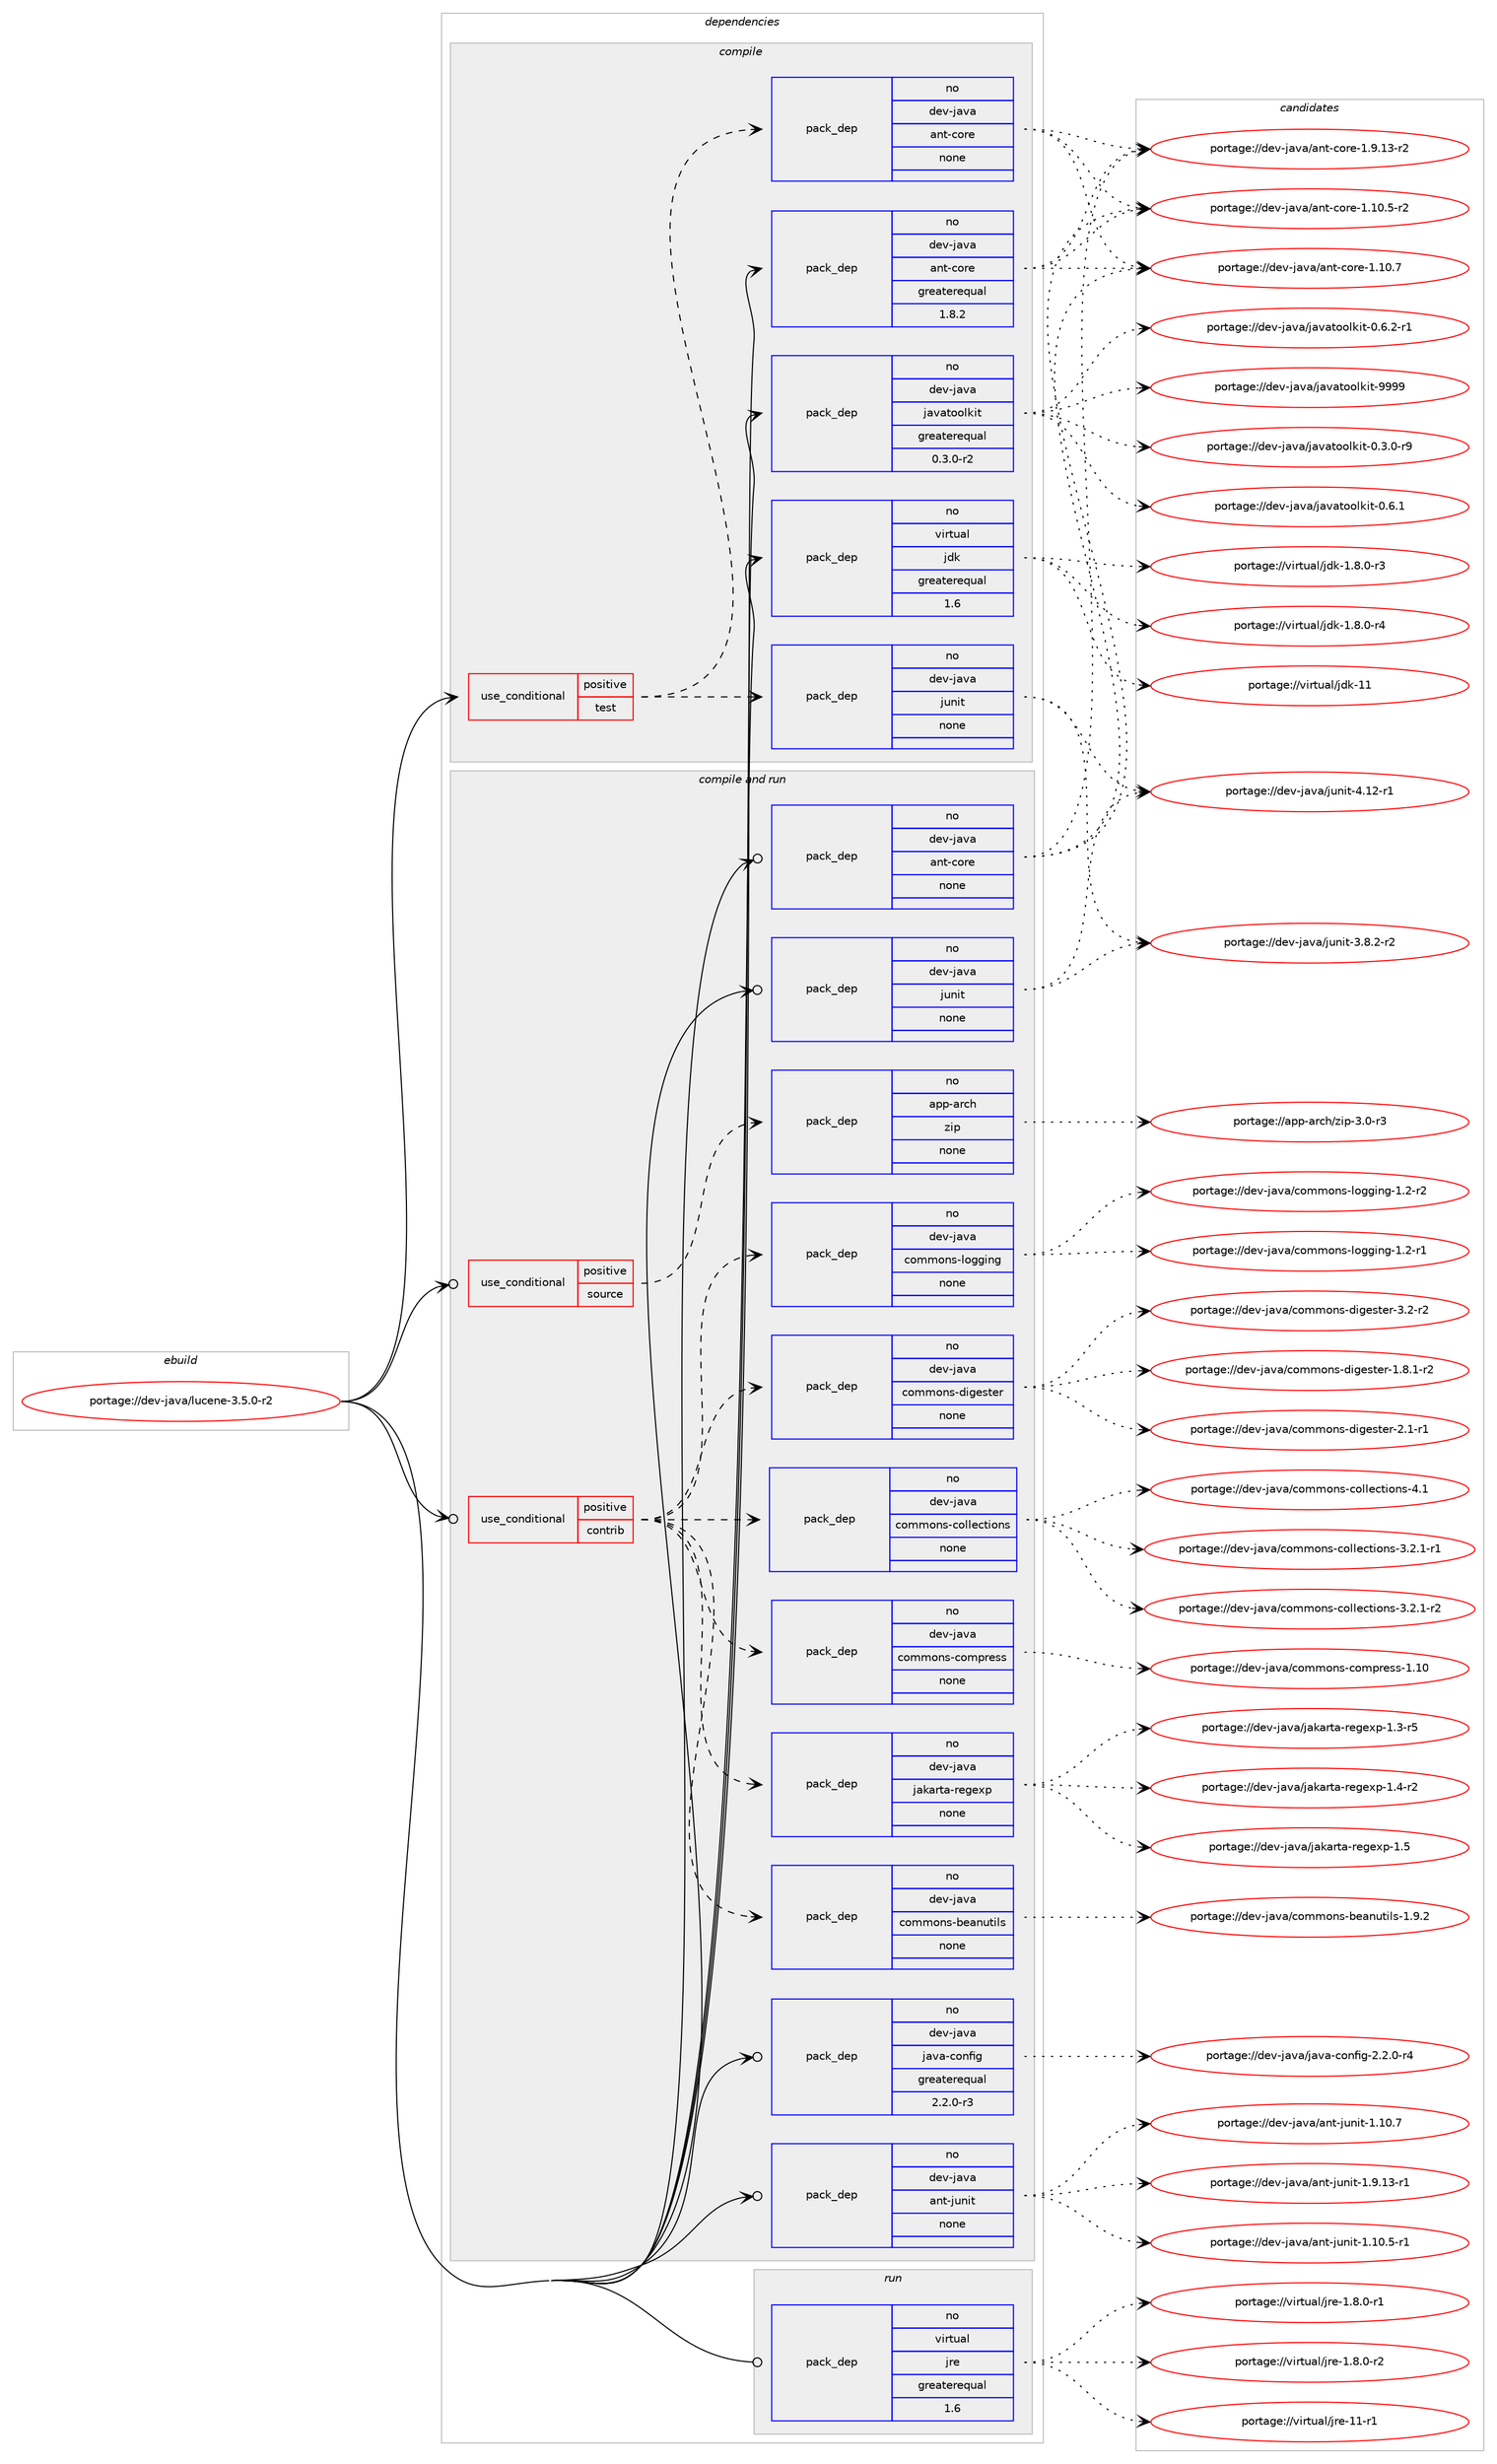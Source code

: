 digraph prolog {

# *************
# Graph options
# *************

newrank=true;
concentrate=true;
compound=true;
graph [rankdir=LR,fontname=Helvetica,fontsize=10,ranksep=1.5];#, ranksep=2.5, nodesep=0.2];
edge  [arrowhead=vee];
node  [fontname=Helvetica,fontsize=10];

# **********
# The ebuild
# **********

subgraph cluster_leftcol {
color=gray;
rank=same;
label=<<i>ebuild</i>>;
id [label="portage://dev-java/lucene-3.5.0-r2", color=red, width=4, href="../dev-java/lucene-3.5.0-r2.svg"];
}

# ****************
# The dependencies
# ****************

subgraph cluster_midcol {
color=gray;
label=<<i>dependencies</i>>;
subgraph cluster_compile {
fillcolor="#eeeeee";
style=filled;
label=<<i>compile</i>>;
subgraph cond18626 {
dependency90246 [label=<<TABLE BORDER="0" CELLBORDER="1" CELLSPACING="0" CELLPADDING="4"><TR><TD ROWSPAN="3" CELLPADDING="10">use_conditional</TD></TR><TR><TD>positive</TD></TR><TR><TD>test</TD></TR></TABLE>>, shape=none, color=red];
subgraph pack68898 {
dependency90247 [label=<<TABLE BORDER="0" CELLBORDER="1" CELLSPACING="0" CELLPADDING="4" WIDTH="220"><TR><TD ROWSPAN="6" CELLPADDING="30">pack_dep</TD></TR><TR><TD WIDTH="110">no</TD></TR><TR><TD>dev-java</TD></TR><TR><TD>junit</TD></TR><TR><TD>none</TD></TR><TR><TD></TD></TR></TABLE>>, shape=none, color=blue];
}
dependency90246:e -> dependency90247:w [weight=20,style="dashed",arrowhead="vee"];
subgraph pack68899 {
dependency90248 [label=<<TABLE BORDER="0" CELLBORDER="1" CELLSPACING="0" CELLPADDING="4" WIDTH="220"><TR><TD ROWSPAN="6" CELLPADDING="30">pack_dep</TD></TR><TR><TD WIDTH="110">no</TD></TR><TR><TD>dev-java</TD></TR><TR><TD>ant-core</TD></TR><TR><TD>none</TD></TR><TR><TD></TD></TR></TABLE>>, shape=none, color=blue];
}
dependency90246:e -> dependency90248:w [weight=20,style="dashed",arrowhead="vee"];
}
id:e -> dependency90246:w [weight=20,style="solid",arrowhead="vee"];
subgraph pack68900 {
dependency90249 [label=<<TABLE BORDER="0" CELLBORDER="1" CELLSPACING="0" CELLPADDING="4" WIDTH="220"><TR><TD ROWSPAN="6" CELLPADDING="30">pack_dep</TD></TR><TR><TD WIDTH="110">no</TD></TR><TR><TD>dev-java</TD></TR><TR><TD>ant-core</TD></TR><TR><TD>greaterequal</TD></TR><TR><TD>1.8.2</TD></TR></TABLE>>, shape=none, color=blue];
}
id:e -> dependency90249:w [weight=20,style="solid",arrowhead="vee"];
subgraph pack68901 {
dependency90250 [label=<<TABLE BORDER="0" CELLBORDER="1" CELLSPACING="0" CELLPADDING="4" WIDTH="220"><TR><TD ROWSPAN="6" CELLPADDING="30">pack_dep</TD></TR><TR><TD WIDTH="110">no</TD></TR><TR><TD>dev-java</TD></TR><TR><TD>javatoolkit</TD></TR><TR><TD>greaterequal</TD></TR><TR><TD>0.3.0-r2</TD></TR></TABLE>>, shape=none, color=blue];
}
id:e -> dependency90250:w [weight=20,style="solid",arrowhead="vee"];
subgraph pack68902 {
dependency90251 [label=<<TABLE BORDER="0" CELLBORDER="1" CELLSPACING="0" CELLPADDING="4" WIDTH="220"><TR><TD ROWSPAN="6" CELLPADDING="30">pack_dep</TD></TR><TR><TD WIDTH="110">no</TD></TR><TR><TD>virtual</TD></TR><TR><TD>jdk</TD></TR><TR><TD>greaterequal</TD></TR><TR><TD>1.6</TD></TR></TABLE>>, shape=none, color=blue];
}
id:e -> dependency90251:w [weight=20,style="solid",arrowhead="vee"];
}
subgraph cluster_compileandrun {
fillcolor="#eeeeee";
style=filled;
label=<<i>compile and run</i>>;
subgraph cond18627 {
dependency90252 [label=<<TABLE BORDER="0" CELLBORDER="1" CELLSPACING="0" CELLPADDING="4"><TR><TD ROWSPAN="3" CELLPADDING="10">use_conditional</TD></TR><TR><TD>positive</TD></TR><TR><TD>contrib</TD></TR></TABLE>>, shape=none, color=red];
subgraph pack68903 {
dependency90253 [label=<<TABLE BORDER="0" CELLBORDER="1" CELLSPACING="0" CELLPADDING="4" WIDTH="220"><TR><TD ROWSPAN="6" CELLPADDING="30">pack_dep</TD></TR><TR><TD WIDTH="110">no</TD></TR><TR><TD>dev-java</TD></TR><TR><TD>jakarta-regexp</TD></TR><TR><TD>none</TD></TR><TR><TD></TD></TR></TABLE>>, shape=none, color=blue];
}
dependency90252:e -> dependency90253:w [weight=20,style="dashed",arrowhead="vee"];
subgraph pack68904 {
dependency90254 [label=<<TABLE BORDER="0" CELLBORDER="1" CELLSPACING="0" CELLPADDING="4" WIDTH="220"><TR><TD ROWSPAN="6" CELLPADDING="30">pack_dep</TD></TR><TR><TD WIDTH="110">no</TD></TR><TR><TD>dev-java</TD></TR><TR><TD>commons-compress</TD></TR><TR><TD>none</TD></TR><TR><TD></TD></TR></TABLE>>, shape=none, color=blue];
}
dependency90252:e -> dependency90254:w [weight=20,style="dashed",arrowhead="vee"];
subgraph pack68905 {
dependency90255 [label=<<TABLE BORDER="0" CELLBORDER="1" CELLSPACING="0" CELLPADDING="4" WIDTH="220"><TR><TD ROWSPAN="6" CELLPADDING="30">pack_dep</TD></TR><TR><TD WIDTH="110">no</TD></TR><TR><TD>dev-java</TD></TR><TR><TD>commons-collections</TD></TR><TR><TD>none</TD></TR><TR><TD></TD></TR></TABLE>>, shape=none, color=blue];
}
dependency90252:e -> dependency90255:w [weight=20,style="dashed",arrowhead="vee"];
subgraph pack68906 {
dependency90256 [label=<<TABLE BORDER="0" CELLBORDER="1" CELLSPACING="0" CELLPADDING="4" WIDTH="220"><TR><TD ROWSPAN="6" CELLPADDING="30">pack_dep</TD></TR><TR><TD WIDTH="110">no</TD></TR><TR><TD>dev-java</TD></TR><TR><TD>commons-digester</TD></TR><TR><TD>none</TD></TR><TR><TD></TD></TR></TABLE>>, shape=none, color=blue];
}
dependency90252:e -> dependency90256:w [weight=20,style="dashed",arrowhead="vee"];
subgraph pack68907 {
dependency90257 [label=<<TABLE BORDER="0" CELLBORDER="1" CELLSPACING="0" CELLPADDING="4" WIDTH="220"><TR><TD ROWSPAN="6" CELLPADDING="30">pack_dep</TD></TR><TR><TD WIDTH="110">no</TD></TR><TR><TD>dev-java</TD></TR><TR><TD>commons-logging</TD></TR><TR><TD>none</TD></TR><TR><TD></TD></TR></TABLE>>, shape=none, color=blue];
}
dependency90252:e -> dependency90257:w [weight=20,style="dashed",arrowhead="vee"];
subgraph pack68908 {
dependency90258 [label=<<TABLE BORDER="0" CELLBORDER="1" CELLSPACING="0" CELLPADDING="4" WIDTH="220"><TR><TD ROWSPAN="6" CELLPADDING="30">pack_dep</TD></TR><TR><TD WIDTH="110">no</TD></TR><TR><TD>dev-java</TD></TR><TR><TD>commons-beanutils</TD></TR><TR><TD>none</TD></TR><TR><TD></TD></TR></TABLE>>, shape=none, color=blue];
}
dependency90252:e -> dependency90258:w [weight=20,style="dashed",arrowhead="vee"];
}
id:e -> dependency90252:w [weight=20,style="solid",arrowhead="odotvee"];
subgraph cond18628 {
dependency90259 [label=<<TABLE BORDER="0" CELLBORDER="1" CELLSPACING="0" CELLPADDING="4"><TR><TD ROWSPAN="3" CELLPADDING="10">use_conditional</TD></TR><TR><TD>positive</TD></TR><TR><TD>source</TD></TR></TABLE>>, shape=none, color=red];
subgraph pack68909 {
dependency90260 [label=<<TABLE BORDER="0" CELLBORDER="1" CELLSPACING="0" CELLPADDING="4" WIDTH="220"><TR><TD ROWSPAN="6" CELLPADDING="30">pack_dep</TD></TR><TR><TD WIDTH="110">no</TD></TR><TR><TD>app-arch</TD></TR><TR><TD>zip</TD></TR><TR><TD>none</TD></TR><TR><TD></TD></TR></TABLE>>, shape=none, color=blue];
}
dependency90259:e -> dependency90260:w [weight=20,style="dashed",arrowhead="vee"];
}
id:e -> dependency90259:w [weight=20,style="solid",arrowhead="odotvee"];
subgraph pack68910 {
dependency90261 [label=<<TABLE BORDER="0" CELLBORDER="1" CELLSPACING="0" CELLPADDING="4" WIDTH="220"><TR><TD ROWSPAN="6" CELLPADDING="30">pack_dep</TD></TR><TR><TD WIDTH="110">no</TD></TR><TR><TD>dev-java</TD></TR><TR><TD>ant-core</TD></TR><TR><TD>none</TD></TR><TR><TD></TD></TR></TABLE>>, shape=none, color=blue];
}
id:e -> dependency90261:w [weight=20,style="solid",arrowhead="odotvee"];
subgraph pack68911 {
dependency90262 [label=<<TABLE BORDER="0" CELLBORDER="1" CELLSPACING="0" CELLPADDING="4" WIDTH="220"><TR><TD ROWSPAN="6" CELLPADDING="30">pack_dep</TD></TR><TR><TD WIDTH="110">no</TD></TR><TR><TD>dev-java</TD></TR><TR><TD>ant-junit</TD></TR><TR><TD>none</TD></TR><TR><TD></TD></TR></TABLE>>, shape=none, color=blue];
}
id:e -> dependency90262:w [weight=20,style="solid",arrowhead="odotvee"];
subgraph pack68912 {
dependency90263 [label=<<TABLE BORDER="0" CELLBORDER="1" CELLSPACING="0" CELLPADDING="4" WIDTH="220"><TR><TD ROWSPAN="6" CELLPADDING="30">pack_dep</TD></TR><TR><TD WIDTH="110">no</TD></TR><TR><TD>dev-java</TD></TR><TR><TD>java-config</TD></TR><TR><TD>greaterequal</TD></TR><TR><TD>2.2.0-r3</TD></TR></TABLE>>, shape=none, color=blue];
}
id:e -> dependency90263:w [weight=20,style="solid",arrowhead="odotvee"];
subgraph pack68913 {
dependency90264 [label=<<TABLE BORDER="0" CELLBORDER="1" CELLSPACING="0" CELLPADDING="4" WIDTH="220"><TR><TD ROWSPAN="6" CELLPADDING="30">pack_dep</TD></TR><TR><TD WIDTH="110">no</TD></TR><TR><TD>dev-java</TD></TR><TR><TD>junit</TD></TR><TR><TD>none</TD></TR><TR><TD></TD></TR></TABLE>>, shape=none, color=blue];
}
id:e -> dependency90264:w [weight=20,style="solid",arrowhead="odotvee"];
}
subgraph cluster_run {
fillcolor="#eeeeee";
style=filled;
label=<<i>run</i>>;
subgraph pack68914 {
dependency90265 [label=<<TABLE BORDER="0" CELLBORDER="1" CELLSPACING="0" CELLPADDING="4" WIDTH="220"><TR><TD ROWSPAN="6" CELLPADDING="30">pack_dep</TD></TR><TR><TD WIDTH="110">no</TD></TR><TR><TD>virtual</TD></TR><TR><TD>jre</TD></TR><TR><TD>greaterequal</TD></TR><TR><TD>1.6</TD></TR></TABLE>>, shape=none, color=blue];
}
id:e -> dependency90265:w [weight=20,style="solid",arrowhead="odot"];
}
}

# **************
# The candidates
# **************

subgraph cluster_choices {
rank=same;
color=gray;
label=<<i>candidates</i>>;

subgraph choice68898 {
color=black;
nodesep=1;
choiceportage100101118451069711897471061171101051164551465646504511450 [label="portage://dev-java/junit-3.8.2-r2", color=red, width=4,href="../dev-java/junit-3.8.2-r2.svg"];
choiceportage1001011184510697118974710611711010511645524649504511449 [label="portage://dev-java/junit-4.12-r1", color=red, width=4,href="../dev-java/junit-4.12-r1.svg"];
dependency90247:e -> choiceportage100101118451069711897471061171101051164551465646504511450:w [style=dotted,weight="100"];
dependency90247:e -> choiceportage1001011184510697118974710611711010511645524649504511449:w [style=dotted,weight="100"];
}
subgraph choice68899 {
color=black;
nodesep=1;
choiceportage10010111845106971189747971101164599111114101454946494846534511450 [label="portage://dev-java/ant-core-1.10.5-r2", color=red, width=4,href="../dev-java/ant-core-1.10.5-r2.svg"];
choiceportage1001011184510697118974797110116459911111410145494649484655 [label="portage://dev-java/ant-core-1.10.7", color=red, width=4,href="../dev-java/ant-core-1.10.7.svg"];
choiceportage10010111845106971189747971101164599111114101454946574649514511450 [label="portage://dev-java/ant-core-1.9.13-r2", color=red, width=4,href="../dev-java/ant-core-1.9.13-r2.svg"];
dependency90248:e -> choiceportage10010111845106971189747971101164599111114101454946494846534511450:w [style=dotted,weight="100"];
dependency90248:e -> choiceportage1001011184510697118974797110116459911111410145494649484655:w [style=dotted,weight="100"];
dependency90248:e -> choiceportage10010111845106971189747971101164599111114101454946574649514511450:w [style=dotted,weight="100"];
}
subgraph choice68900 {
color=black;
nodesep=1;
choiceportage10010111845106971189747971101164599111114101454946494846534511450 [label="portage://dev-java/ant-core-1.10.5-r2", color=red, width=4,href="../dev-java/ant-core-1.10.5-r2.svg"];
choiceportage1001011184510697118974797110116459911111410145494649484655 [label="portage://dev-java/ant-core-1.10.7", color=red, width=4,href="../dev-java/ant-core-1.10.7.svg"];
choiceportage10010111845106971189747971101164599111114101454946574649514511450 [label="portage://dev-java/ant-core-1.9.13-r2", color=red, width=4,href="../dev-java/ant-core-1.9.13-r2.svg"];
dependency90249:e -> choiceportage10010111845106971189747971101164599111114101454946494846534511450:w [style=dotted,weight="100"];
dependency90249:e -> choiceportage1001011184510697118974797110116459911111410145494649484655:w [style=dotted,weight="100"];
dependency90249:e -> choiceportage10010111845106971189747971101164599111114101454946574649514511450:w [style=dotted,weight="100"];
}
subgraph choice68901 {
color=black;
nodesep=1;
choiceportage1001011184510697118974710697118971161111111081071051164548465146484511457 [label="portage://dev-java/javatoolkit-0.3.0-r9", color=red, width=4,href="../dev-java/javatoolkit-0.3.0-r9.svg"];
choiceportage100101118451069711897471069711897116111111108107105116454846544649 [label="portage://dev-java/javatoolkit-0.6.1", color=red, width=4,href="../dev-java/javatoolkit-0.6.1.svg"];
choiceportage1001011184510697118974710697118971161111111081071051164548465446504511449 [label="portage://dev-java/javatoolkit-0.6.2-r1", color=red, width=4,href="../dev-java/javatoolkit-0.6.2-r1.svg"];
choiceportage1001011184510697118974710697118971161111111081071051164557575757 [label="portage://dev-java/javatoolkit-9999", color=red, width=4,href="../dev-java/javatoolkit-9999.svg"];
dependency90250:e -> choiceportage1001011184510697118974710697118971161111111081071051164548465146484511457:w [style=dotted,weight="100"];
dependency90250:e -> choiceportage100101118451069711897471069711897116111111108107105116454846544649:w [style=dotted,weight="100"];
dependency90250:e -> choiceportage1001011184510697118974710697118971161111111081071051164548465446504511449:w [style=dotted,weight="100"];
dependency90250:e -> choiceportage1001011184510697118974710697118971161111111081071051164557575757:w [style=dotted,weight="100"];
}
subgraph choice68902 {
color=black;
nodesep=1;
choiceportage11810511411611797108471061001074549465646484511451 [label="portage://virtual/jdk-1.8.0-r3", color=red, width=4,href="../virtual/jdk-1.8.0-r3.svg"];
choiceportage11810511411611797108471061001074549465646484511452 [label="portage://virtual/jdk-1.8.0-r4", color=red, width=4,href="../virtual/jdk-1.8.0-r4.svg"];
choiceportage1181051141161179710847106100107454949 [label="portage://virtual/jdk-11", color=red, width=4,href="../virtual/jdk-11.svg"];
dependency90251:e -> choiceportage11810511411611797108471061001074549465646484511451:w [style=dotted,weight="100"];
dependency90251:e -> choiceportage11810511411611797108471061001074549465646484511452:w [style=dotted,weight="100"];
dependency90251:e -> choiceportage1181051141161179710847106100107454949:w [style=dotted,weight="100"];
}
subgraph choice68903 {
color=black;
nodesep=1;
choiceportage1001011184510697118974710697107971141169745114101103101120112454946514511453 [label="portage://dev-java/jakarta-regexp-1.3-r5", color=red, width=4,href="../dev-java/jakarta-regexp-1.3-r5.svg"];
choiceportage1001011184510697118974710697107971141169745114101103101120112454946524511450 [label="portage://dev-java/jakarta-regexp-1.4-r2", color=red, width=4,href="../dev-java/jakarta-regexp-1.4-r2.svg"];
choiceportage100101118451069711897471069710797114116974511410110310112011245494653 [label="portage://dev-java/jakarta-regexp-1.5", color=red, width=4,href="../dev-java/jakarta-regexp-1.5.svg"];
dependency90253:e -> choiceportage1001011184510697118974710697107971141169745114101103101120112454946514511453:w [style=dotted,weight="100"];
dependency90253:e -> choiceportage1001011184510697118974710697107971141169745114101103101120112454946524511450:w [style=dotted,weight="100"];
dependency90253:e -> choiceportage100101118451069711897471069710797114116974511410110310112011245494653:w [style=dotted,weight="100"];
}
subgraph choice68904 {
color=black;
nodesep=1;
choiceportage100101118451069711897479911110910911111011545991111091121141011151154549464948 [label="portage://dev-java/commons-compress-1.10", color=red, width=4,href="../dev-java/commons-compress-1.10.svg"];
dependency90254:e -> choiceportage100101118451069711897479911110910911111011545991111091121141011151154549464948:w [style=dotted,weight="100"];
}
subgraph choice68905 {
color=black;
nodesep=1;
choiceportage10010111845106971189747991111091091111101154599111108108101991161051111101154551465046494511449 [label="portage://dev-java/commons-collections-3.2.1-r1", color=red, width=4,href="../dev-java/commons-collections-3.2.1-r1.svg"];
choiceportage10010111845106971189747991111091091111101154599111108108101991161051111101154551465046494511450 [label="portage://dev-java/commons-collections-3.2.1-r2", color=red, width=4,href="../dev-java/commons-collections-3.2.1-r2.svg"];
choiceportage100101118451069711897479911110910911111011545991111081081019911610511111011545524649 [label="portage://dev-java/commons-collections-4.1", color=red, width=4,href="../dev-java/commons-collections-4.1.svg"];
dependency90255:e -> choiceportage10010111845106971189747991111091091111101154599111108108101991161051111101154551465046494511449:w [style=dotted,weight="100"];
dependency90255:e -> choiceportage10010111845106971189747991111091091111101154599111108108101991161051111101154551465046494511450:w [style=dotted,weight="100"];
dependency90255:e -> choiceportage100101118451069711897479911110910911111011545991111081081019911610511111011545524649:w [style=dotted,weight="100"];
}
subgraph choice68906 {
color=black;
nodesep=1;
choiceportage1001011184510697118974799111109109111110115451001051031011151161011144549465646494511450 [label="portage://dev-java/commons-digester-1.8.1-r2", color=red, width=4,href="../dev-java/commons-digester-1.8.1-r2.svg"];
choiceportage100101118451069711897479911110910911111011545100105103101115116101114455046494511449 [label="portage://dev-java/commons-digester-2.1-r1", color=red, width=4,href="../dev-java/commons-digester-2.1-r1.svg"];
choiceportage100101118451069711897479911110910911111011545100105103101115116101114455146504511450 [label="portage://dev-java/commons-digester-3.2-r2", color=red, width=4,href="../dev-java/commons-digester-3.2-r2.svg"];
dependency90256:e -> choiceportage1001011184510697118974799111109109111110115451001051031011151161011144549465646494511450:w [style=dotted,weight="100"];
dependency90256:e -> choiceportage100101118451069711897479911110910911111011545100105103101115116101114455046494511449:w [style=dotted,weight="100"];
dependency90256:e -> choiceportage100101118451069711897479911110910911111011545100105103101115116101114455146504511450:w [style=dotted,weight="100"];
}
subgraph choice68907 {
color=black;
nodesep=1;
choiceportage100101118451069711897479911110910911111011545108111103103105110103454946504511449 [label="portage://dev-java/commons-logging-1.2-r1", color=red, width=4,href="../dev-java/commons-logging-1.2-r1.svg"];
choiceportage100101118451069711897479911110910911111011545108111103103105110103454946504511450 [label="portage://dev-java/commons-logging-1.2-r2", color=red, width=4,href="../dev-java/commons-logging-1.2-r2.svg"];
dependency90257:e -> choiceportage100101118451069711897479911110910911111011545108111103103105110103454946504511449:w [style=dotted,weight="100"];
dependency90257:e -> choiceportage100101118451069711897479911110910911111011545108111103103105110103454946504511450:w [style=dotted,weight="100"];
}
subgraph choice68908 {
color=black;
nodesep=1;
choiceportage1001011184510697118974799111109109111110115459810197110117116105108115454946574650 [label="portage://dev-java/commons-beanutils-1.9.2", color=red, width=4,href="../dev-java/commons-beanutils-1.9.2.svg"];
dependency90258:e -> choiceportage1001011184510697118974799111109109111110115459810197110117116105108115454946574650:w [style=dotted,weight="100"];
}
subgraph choice68909 {
color=black;
nodesep=1;
choiceportage9711211245971149910447122105112455146484511451 [label="portage://app-arch/zip-3.0-r3", color=red, width=4,href="../app-arch/zip-3.0-r3.svg"];
dependency90260:e -> choiceportage9711211245971149910447122105112455146484511451:w [style=dotted,weight="100"];
}
subgraph choice68910 {
color=black;
nodesep=1;
choiceportage10010111845106971189747971101164599111114101454946494846534511450 [label="portage://dev-java/ant-core-1.10.5-r2", color=red, width=4,href="../dev-java/ant-core-1.10.5-r2.svg"];
choiceportage1001011184510697118974797110116459911111410145494649484655 [label="portage://dev-java/ant-core-1.10.7", color=red, width=4,href="../dev-java/ant-core-1.10.7.svg"];
choiceportage10010111845106971189747971101164599111114101454946574649514511450 [label="portage://dev-java/ant-core-1.9.13-r2", color=red, width=4,href="../dev-java/ant-core-1.9.13-r2.svg"];
dependency90261:e -> choiceportage10010111845106971189747971101164599111114101454946494846534511450:w [style=dotted,weight="100"];
dependency90261:e -> choiceportage1001011184510697118974797110116459911111410145494649484655:w [style=dotted,weight="100"];
dependency90261:e -> choiceportage10010111845106971189747971101164599111114101454946574649514511450:w [style=dotted,weight="100"];
}
subgraph choice68911 {
color=black;
nodesep=1;
choiceportage100101118451069711897479711011645106117110105116454946494846534511449 [label="portage://dev-java/ant-junit-1.10.5-r1", color=red, width=4,href="../dev-java/ant-junit-1.10.5-r1.svg"];
choiceportage10010111845106971189747971101164510611711010511645494649484655 [label="portage://dev-java/ant-junit-1.10.7", color=red, width=4,href="../dev-java/ant-junit-1.10.7.svg"];
choiceportage100101118451069711897479711011645106117110105116454946574649514511449 [label="portage://dev-java/ant-junit-1.9.13-r1", color=red, width=4,href="../dev-java/ant-junit-1.9.13-r1.svg"];
dependency90262:e -> choiceportage100101118451069711897479711011645106117110105116454946494846534511449:w [style=dotted,weight="100"];
dependency90262:e -> choiceportage10010111845106971189747971101164510611711010511645494649484655:w [style=dotted,weight="100"];
dependency90262:e -> choiceportage100101118451069711897479711011645106117110105116454946574649514511449:w [style=dotted,weight="100"];
}
subgraph choice68912 {
color=black;
nodesep=1;
choiceportage10010111845106971189747106971189745991111101021051034550465046484511452 [label="portage://dev-java/java-config-2.2.0-r4", color=red, width=4,href="../dev-java/java-config-2.2.0-r4.svg"];
dependency90263:e -> choiceportage10010111845106971189747106971189745991111101021051034550465046484511452:w [style=dotted,weight="100"];
}
subgraph choice68913 {
color=black;
nodesep=1;
choiceportage100101118451069711897471061171101051164551465646504511450 [label="portage://dev-java/junit-3.8.2-r2", color=red, width=4,href="../dev-java/junit-3.8.2-r2.svg"];
choiceportage1001011184510697118974710611711010511645524649504511449 [label="portage://dev-java/junit-4.12-r1", color=red, width=4,href="../dev-java/junit-4.12-r1.svg"];
dependency90264:e -> choiceportage100101118451069711897471061171101051164551465646504511450:w [style=dotted,weight="100"];
dependency90264:e -> choiceportage1001011184510697118974710611711010511645524649504511449:w [style=dotted,weight="100"];
}
subgraph choice68914 {
color=black;
nodesep=1;
choiceportage11810511411611797108471061141014549465646484511449 [label="portage://virtual/jre-1.8.0-r1", color=red, width=4,href="../virtual/jre-1.8.0-r1.svg"];
choiceportage11810511411611797108471061141014549465646484511450 [label="portage://virtual/jre-1.8.0-r2", color=red, width=4,href="../virtual/jre-1.8.0-r2.svg"];
choiceportage11810511411611797108471061141014549494511449 [label="portage://virtual/jre-11-r1", color=red, width=4,href="../virtual/jre-11-r1.svg"];
dependency90265:e -> choiceportage11810511411611797108471061141014549465646484511449:w [style=dotted,weight="100"];
dependency90265:e -> choiceportage11810511411611797108471061141014549465646484511450:w [style=dotted,weight="100"];
dependency90265:e -> choiceportage11810511411611797108471061141014549494511449:w [style=dotted,weight="100"];
}
}

}

